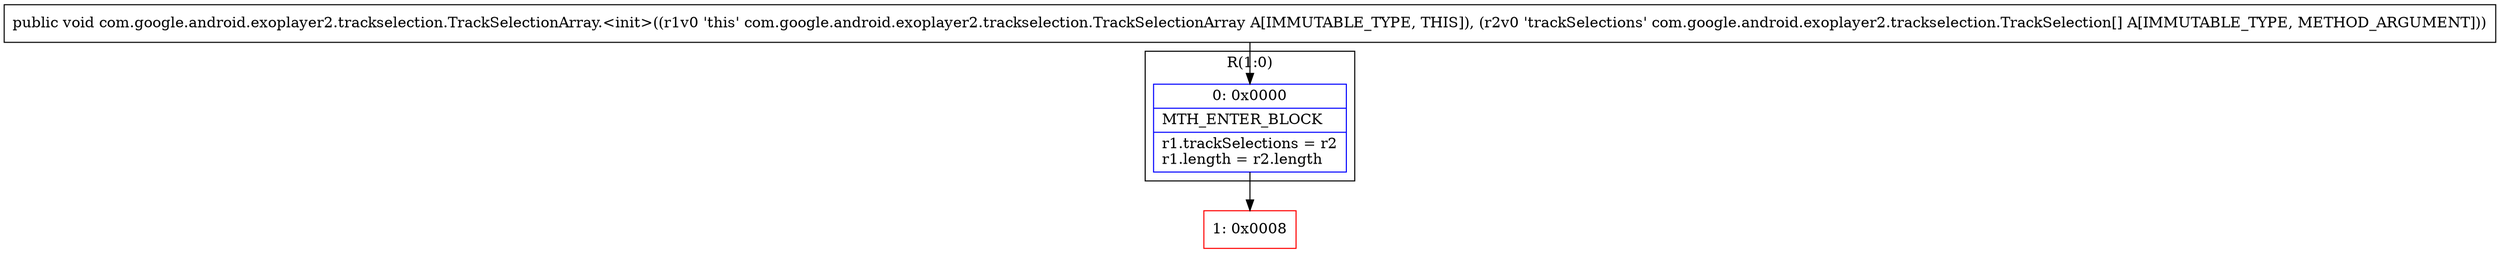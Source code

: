 digraph "CFG forcom.google.android.exoplayer2.trackselection.TrackSelectionArray.\<init\>([Lcom\/google\/android\/exoplayer2\/trackselection\/TrackSelection;)V" {
subgraph cluster_Region_1963114953 {
label = "R(1:0)";
node [shape=record,color=blue];
Node_0 [shape=record,label="{0\:\ 0x0000|MTH_ENTER_BLOCK\l|r1.trackSelections = r2\lr1.length = r2.length\l}"];
}
Node_1 [shape=record,color=red,label="{1\:\ 0x0008}"];
MethodNode[shape=record,label="{public void com.google.android.exoplayer2.trackselection.TrackSelectionArray.\<init\>((r1v0 'this' com.google.android.exoplayer2.trackselection.TrackSelectionArray A[IMMUTABLE_TYPE, THIS]), (r2v0 'trackSelections' com.google.android.exoplayer2.trackselection.TrackSelection[] A[IMMUTABLE_TYPE, METHOD_ARGUMENT])) }"];
MethodNode -> Node_0;
Node_0 -> Node_1;
}


